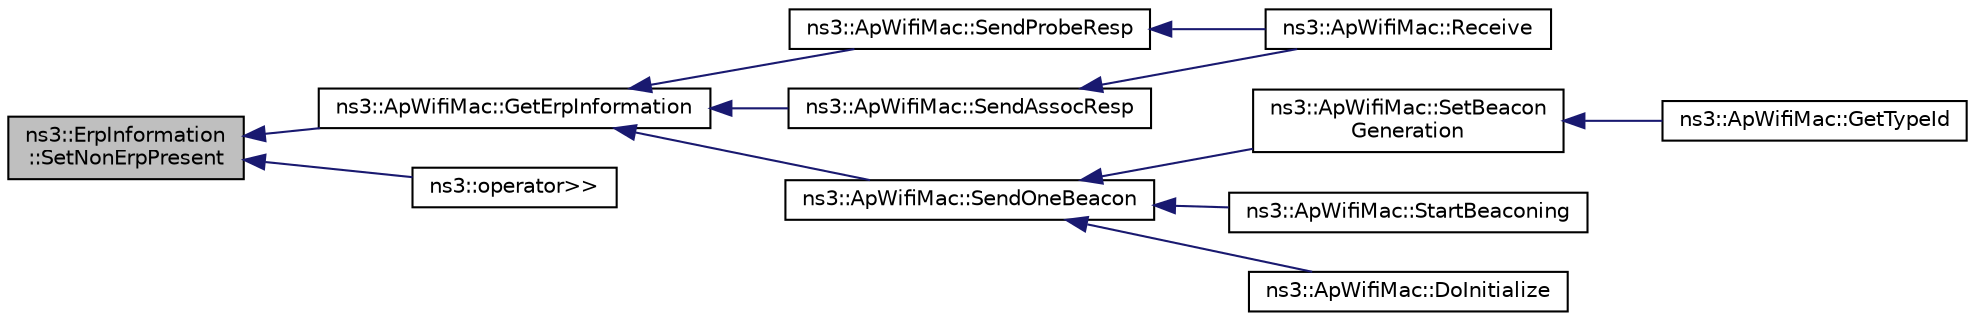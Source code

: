 digraph "ns3::ErpInformation::SetNonErpPresent"
{
  edge [fontname="Helvetica",fontsize="10",labelfontname="Helvetica",labelfontsize="10"];
  node [fontname="Helvetica",fontsize="10",shape=record];
  rankdir="LR";
  Node1 [label="ns3::ErpInformation\l::SetNonErpPresent",height=0.2,width=0.4,color="black", fillcolor="grey75", style="filled", fontcolor="black"];
  Node1 -> Node2 [dir="back",color="midnightblue",fontsize="10",style="solid"];
  Node2 [label="ns3::ApWifiMac::GetErpInformation",height=0.2,width=0.4,color="black", fillcolor="white", style="filled",URL="$d0/d51/classns3_1_1ApWifiMac.html#ae88a116a1cdc0895105765b2c27e2f1a"];
  Node2 -> Node3 [dir="back",color="midnightblue",fontsize="10",style="solid"];
  Node3 [label="ns3::ApWifiMac::SendProbeResp",height=0.2,width=0.4,color="black", fillcolor="white", style="filled",URL="$d0/d51/classns3_1_1ApWifiMac.html#a0a9fcbd87326c5c56644deb3504038df"];
  Node3 -> Node4 [dir="back",color="midnightblue",fontsize="10",style="solid"];
  Node4 [label="ns3::ApWifiMac::Receive",height=0.2,width=0.4,color="black", fillcolor="white", style="filled",URL="$d0/d51/classns3_1_1ApWifiMac.html#ab7e832f29bf91319e3ecdf0de7d5d598"];
  Node2 -> Node5 [dir="back",color="midnightblue",fontsize="10",style="solid"];
  Node5 [label="ns3::ApWifiMac::SendAssocResp",height=0.2,width=0.4,color="black", fillcolor="white", style="filled",URL="$d0/d51/classns3_1_1ApWifiMac.html#a0a36426da94f43b0a9136adf4e58f425"];
  Node5 -> Node4 [dir="back",color="midnightblue",fontsize="10",style="solid"];
  Node2 -> Node6 [dir="back",color="midnightblue",fontsize="10",style="solid"];
  Node6 [label="ns3::ApWifiMac::SendOneBeacon",height=0.2,width=0.4,color="black", fillcolor="white", style="filled",URL="$d0/d51/classns3_1_1ApWifiMac.html#a6c8cbc0fc95f3eaf4840d4ffcf78fac5"];
  Node6 -> Node7 [dir="back",color="midnightblue",fontsize="10",style="solid"];
  Node7 [label="ns3::ApWifiMac::SetBeacon\lGeneration",height=0.2,width=0.4,color="black", fillcolor="white", style="filled",URL="$d0/d51/classns3_1_1ApWifiMac.html#a09ad3b96835cb8fac18783423d3e57a7"];
  Node7 -> Node8 [dir="back",color="midnightblue",fontsize="10",style="solid"];
  Node8 [label="ns3::ApWifiMac::GetTypeId",height=0.2,width=0.4,color="black", fillcolor="white", style="filled",URL="$d0/d51/classns3_1_1ApWifiMac.html#aa7cd3c1ec15889267ab5b5e183b91d2b",tooltip="Get the type ID. "];
  Node6 -> Node9 [dir="back",color="midnightblue",fontsize="10",style="solid"];
  Node9 [label="ns3::ApWifiMac::StartBeaconing",height=0.2,width=0.4,color="black", fillcolor="white", style="filled",URL="$d0/d51/classns3_1_1ApWifiMac.html#ae26ad921c3064d5e174c27860c41dfdd"];
  Node6 -> Node10 [dir="back",color="midnightblue",fontsize="10",style="solid"];
  Node10 [label="ns3::ApWifiMac::DoInitialize",height=0.2,width=0.4,color="black", fillcolor="white", style="filled",URL="$d0/d51/classns3_1_1ApWifiMac.html#a398b0e04d5c31b7459358a459beff098"];
  Node1 -> Node11 [dir="back",color="midnightblue",fontsize="10",style="solid"];
  Node11 [label="ns3::operator\>\>",height=0.2,width=0.4,color="black", fillcolor="white", style="filled",URL="$d7/d2e/namespacens3.html#ae5b0e28ab565d0454f43cd8f58258b18"];
}
